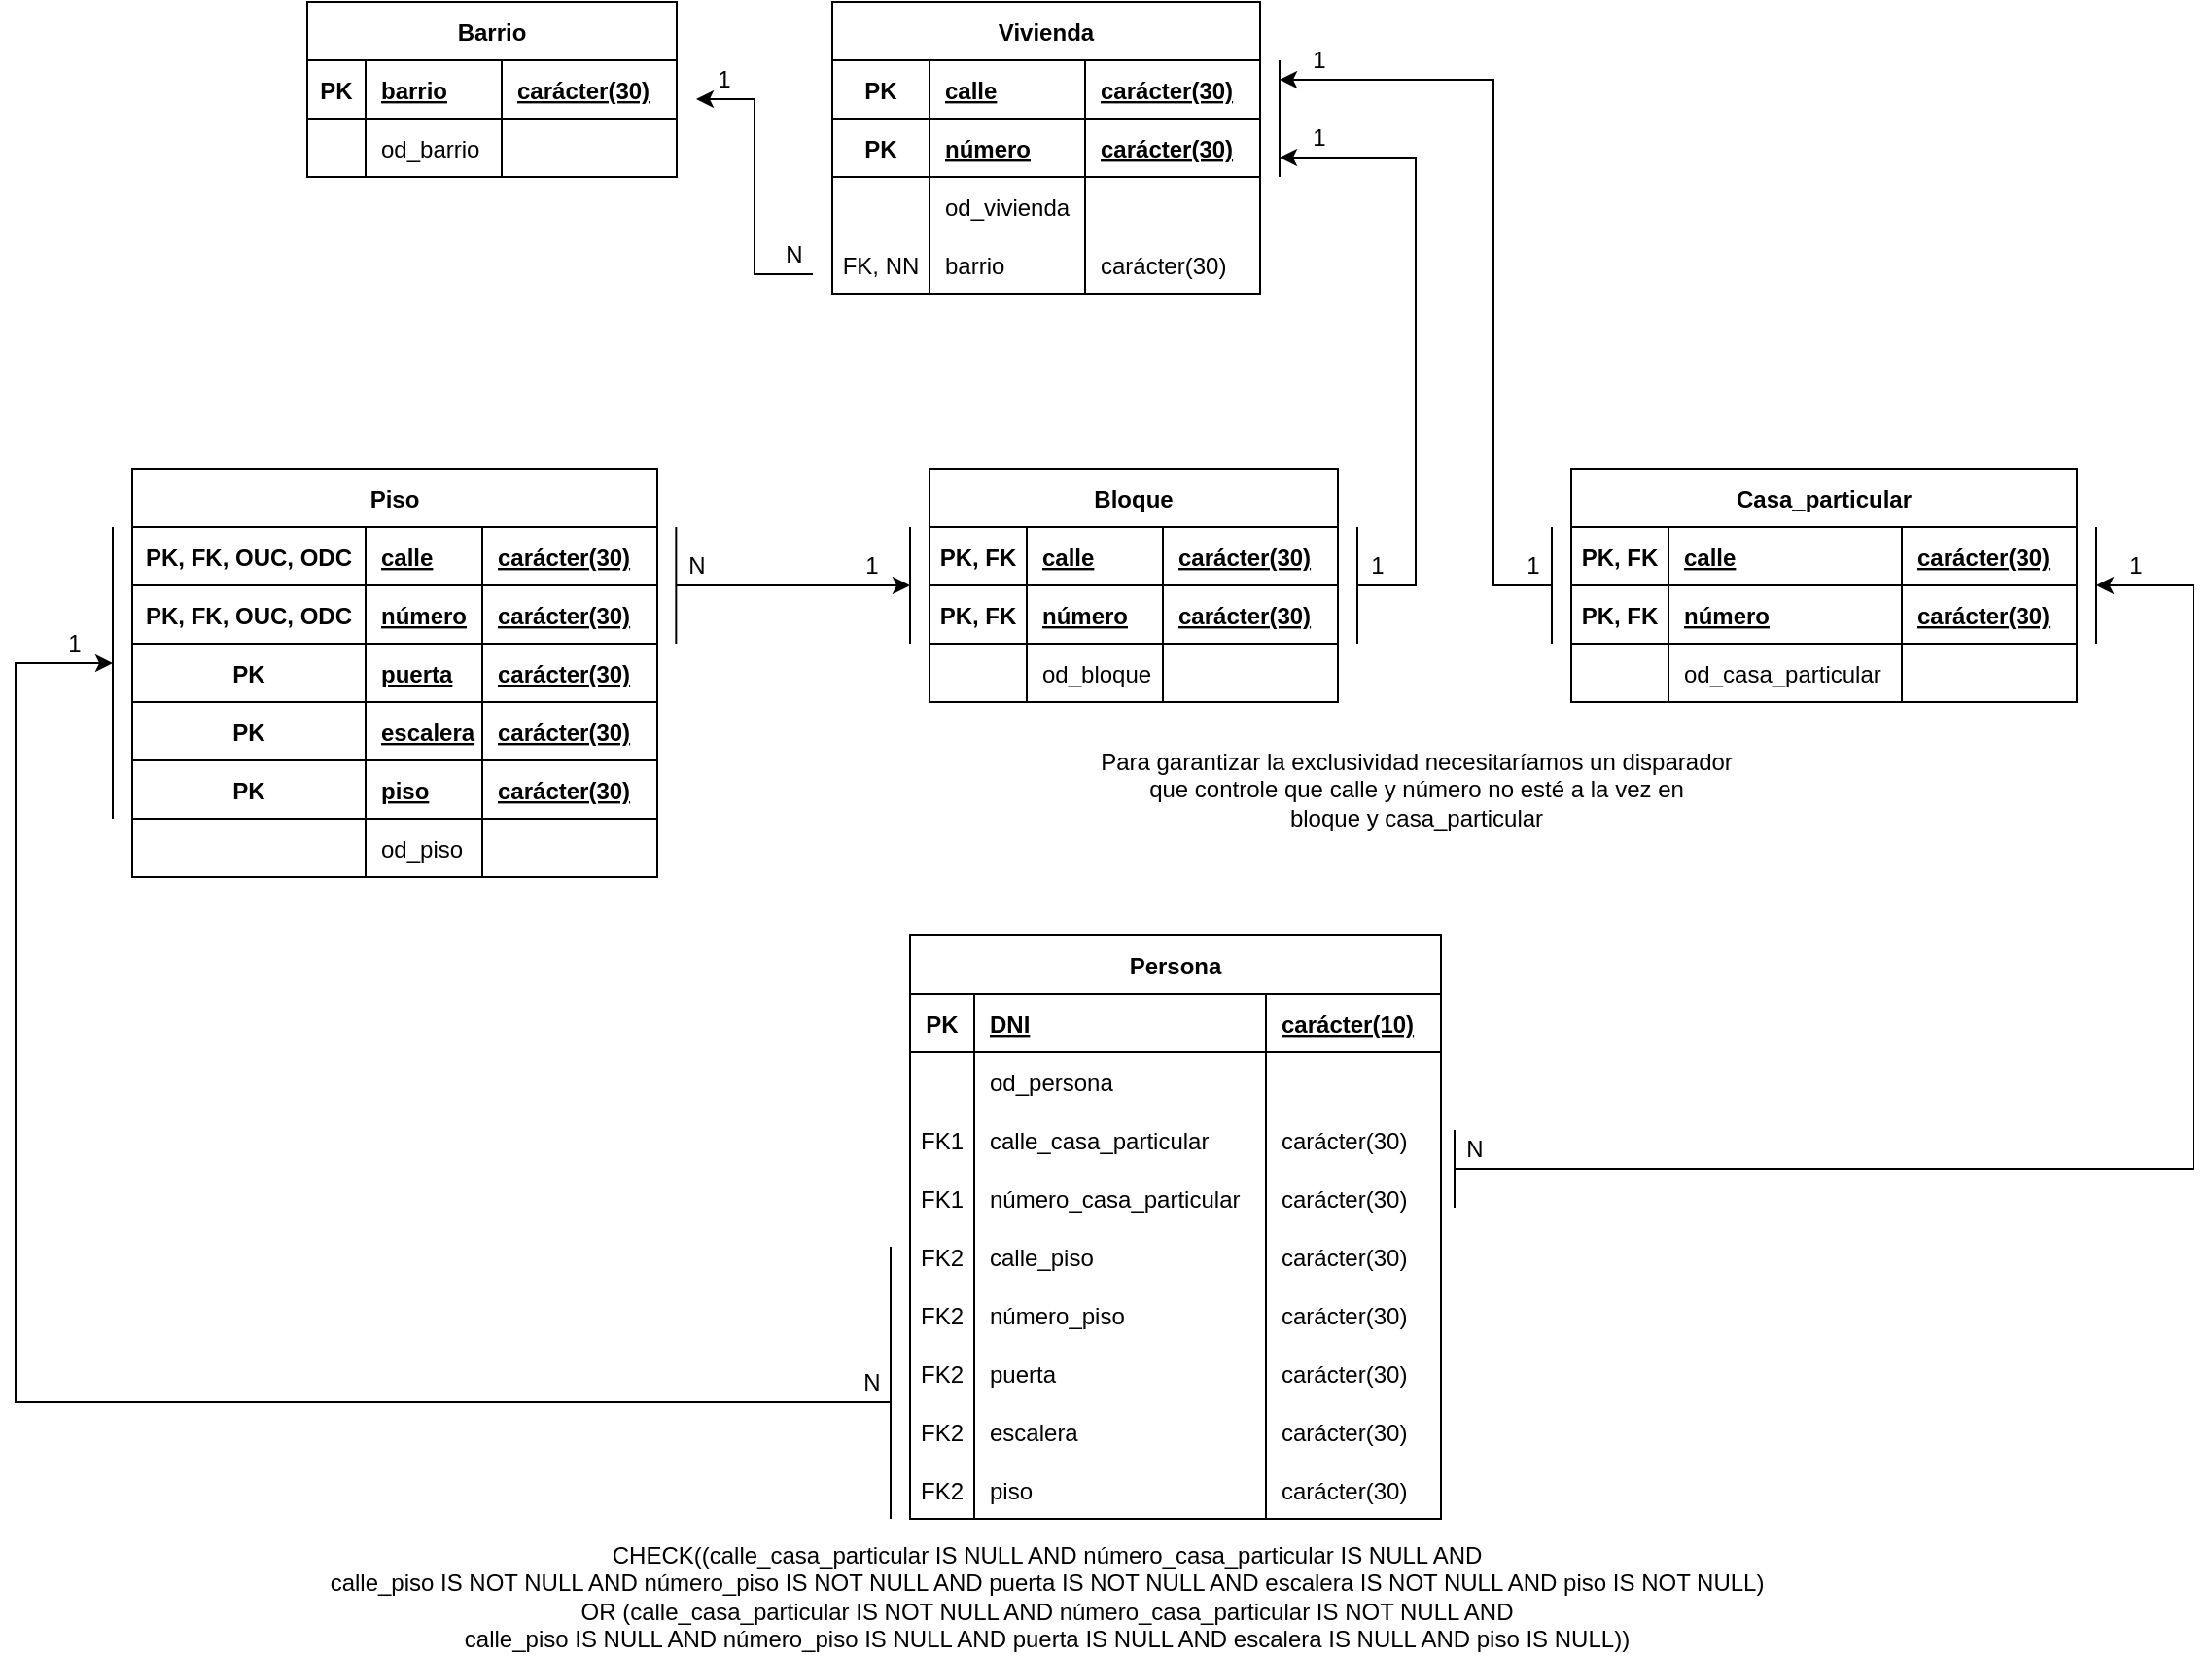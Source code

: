 <mxfile version="15.7.4" type="google"><diagram id="p_WCXJT-CGj9S1yaRbBv" name="Page-1"><mxGraphModel dx="1240" dy="689" grid="1" gridSize="10" guides="1" tooltips="1" connect="1" arrows="1" fold="1" page="1" pageScale="1" pageWidth="827" pageHeight="1169" math="0" shadow="0"><root><mxCell id="0"/><mxCell id="1" parent="0"/><mxCell id="8VQomyg4pDlzcEN3zJ5g-1" value="Barrio" style="shape=table;startSize=30;container=1;collapsible=1;childLayout=tableLayout;fixedRows=1;rowLines=0;fontStyle=1;align=center;resizeLast=1;" parent="1" vertex="1"><mxGeometry x="190" y="80" width="190" height="90" as="geometry"/></mxCell><mxCell id="8VQomyg4pDlzcEN3zJ5g-2" value="" style="shape=partialRectangle;collapsible=0;dropTarget=0;pointerEvents=0;fillColor=none;top=0;left=0;bottom=1;right=0;points=[[0,0.5],[1,0.5]];portConstraint=eastwest;" parent="8VQomyg4pDlzcEN3zJ5g-1" vertex="1"><mxGeometry y="30" width="190" height="30" as="geometry"/></mxCell><mxCell id="8VQomyg4pDlzcEN3zJ5g-3" value="PK" style="shape=partialRectangle;connectable=0;fillColor=none;top=0;left=0;bottom=0;right=0;fontStyle=1;overflow=hidden;" parent="8VQomyg4pDlzcEN3zJ5g-2" vertex="1"><mxGeometry width="30" height="30" as="geometry"><mxRectangle width="30" height="30" as="alternateBounds"/></mxGeometry></mxCell><mxCell id="8VQomyg4pDlzcEN3zJ5g-4" value="barrio" style="shape=partialRectangle;connectable=0;fillColor=none;top=0;left=0;bottom=0;right=0;align=left;spacingLeft=6;fontStyle=5;overflow=hidden;" parent="8VQomyg4pDlzcEN3zJ5g-2" vertex="1"><mxGeometry x="30" width="70" height="30" as="geometry"><mxRectangle width="70" height="30" as="alternateBounds"/></mxGeometry></mxCell><mxCell id="8VQomyg4pDlzcEN3zJ5g-14" value="carácter(30)" style="shape=partialRectangle;connectable=0;fillColor=none;top=0;left=0;bottom=0;right=0;align=left;spacingLeft=6;fontStyle=5;overflow=hidden;" parent="8VQomyg4pDlzcEN3zJ5g-2" vertex="1"><mxGeometry x="100" width="90" height="30" as="geometry"><mxRectangle width="90" height="30" as="alternateBounds"/></mxGeometry></mxCell><mxCell id="8VQomyg4pDlzcEN3zJ5g-5" value="" style="shape=partialRectangle;collapsible=0;dropTarget=0;pointerEvents=0;fillColor=none;top=0;left=0;bottom=0;right=0;points=[[0,0.5],[1,0.5]];portConstraint=eastwest;" parent="8VQomyg4pDlzcEN3zJ5g-1" vertex="1"><mxGeometry y="60" width="190" height="30" as="geometry"/></mxCell><mxCell id="8VQomyg4pDlzcEN3zJ5g-6" value="" style="shape=partialRectangle;connectable=0;fillColor=none;top=0;left=0;bottom=0;right=0;editable=1;overflow=hidden;" parent="8VQomyg4pDlzcEN3zJ5g-5" vertex="1"><mxGeometry width="30" height="30" as="geometry"><mxRectangle width="30" height="30" as="alternateBounds"/></mxGeometry></mxCell><mxCell id="8VQomyg4pDlzcEN3zJ5g-7" value="od_barrio" style="shape=partialRectangle;connectable=0;fillColor=none;top=0;left=0;bottom=0;right=0;align=left;spacingLeft=6;overflow=hidden;" parent="8VQomyg4pDlzcEN3zJ5g-5" vertex="1"><mxGeometry x="30" width="70" height="30" as="geometry"><mxRectangle width="70" height="30" as="alternateBounds"/></mxGeometry></mxCell><mxCell id="8VQomyg4pDlzcEN3zJ5g-15" style="shape=partialRectangle;connectable=0;fillColor=none;top=0;left=0;bottom=0;right=0;align=left;spacingLeft=6;overflow=hidden;" parent="8VQomyg4pDlzcEN3zJ5g-5" vertex="1"><mxGeometry x="100" width="90" height="30" as="geometry"><mxRectangle width="90" height="30" as="alternateBounds"/></mxGeometry></mxCell><mxCell id="8VQomyg4pDlzcEN3zJ5g-18" value="Vivienda" style="shape=table;startSize=30;container=1;collapsible=1;childLayout=tableLayout;fixedRows=1;rowLines=0;fontStyle=1;align=center;resizeLast=1;" parent="1" vertex="1"><mxGeometry x="460" y="80" width="220" height="150" as="geometry"/></mxCell><mxCell id="8VQomyg4pDlzcEN3zJ5g-19" value="" style="shape=partialRectangle;collapsible=0;dropTarget=0;pointerEvents=0;fillColor=none;top=0;left=0;bottom=1;right=0;points=[[0,0.5],[1,0.5]];portConstraint=eastwest;" parent="8VQomyg4pDlzcEN3zJ5g-18" vertex="1"><mxGeometry y="30" width="220" height="30" as="geometry"/></mxCell><mxCell id="8VQomyg4pDlzcEN3zJ5g-20" value="PK" style="shape=partialRectangle;connectable=0;fillColor=none;top=0;left=0;bottom=0;right=0;fontStyle=1;overflow=hidden;" parent="8VQomyg4pDlzcEN3zJ5g-19" vertex="1"><mxGeometry width="50" height="30" as="geometry"><mxRectangle width="50" height="30" as="alternateBounds"/></mxGeometry></mxCell><mxCell id="8VQomyg4pDlzcEN3zJ5g-21" value="calle" style="shape=partialRectangle;connectable=0;fillColor=none;top=0;left=0;bottom=0;right=0;align=left;spacingLeft=6;fontStyle=5;overflow=hidden;" parent="8VQomyg4pDlzcEN3zJ5g-19" vertex="1"><mxGeometry x="50" width="80" height="30" as="geometry"><mxRectangle width="80" height="30" as="alternateBounds"/></mxGeometry></mxCell><mxCell id="8VQomyg4pDlzcEN3zJ5g-31" value="carácter(30)" style="shape=partialRectangle;connectable=0;fillColor=none;top=0;left=0;bottom=0;right=0;align=left;spacingLeft=6;fontStyle=5;overflow=hidden;" parent="8VQomyg4pDlzcEN3zJ5g-19" vertex="1"><mxGeometry x="130" width="90" height="30" as="geometry"><mxRectangle width="90" height="30" as="alternateBounds"/></mxGeometry></mxCell><mxCell id="8VQomyg4pDlzcEN3zJ5g-35" value="" style="shape=partialRectangle;collapsible=0;dropTarget=0;pointerEvents=0;fillColor=none;top=0;left=0;bottom=1;right=0;points=[[0,0.5],[1,0.5]];portConstraint=eastwest;" parent="8VQomyg4pDlzcEN3zJ5g-18" vertex="1"><mxGeometry y="60" width="220" height="30" as="geometry"/></mxCell><mxCell id="8VQomyg4pDlzcEN3zJ5g-36" value="PK" style="shape=partialRectangle;connectable=0;fillColor=none;top=0;left=0;bottom=0;right=0;fontStyle=1;overflow=hidden;" parent="8VQomyg4pDlzcEN3zJ5g-35" vertex="1"><mxGeometry width="50" height="30" as="geometry"><mxRectangle width="50" height="30" as="alternateBounds"/></mxGeometry></mxCell><mxCell id="8VQomyg4pDlzcEN3zJ5g-37" value="número" style="shape=partialRectangle;connectable=0;fillColor=none;top=0;left=0;bottom=0;right=0;align=left;spacingLeft=6;fontStyle=5;overflow=hidden;" parent="8VQomyg4pDlzcEN3zJ5g-35" vertex="1"><mxGeometry x="50" width="80" height="30" as="geometry"><mxRectangle width="80" height="30" as="alternateBounds"/></mxGeometry></mxCell><mxCell id="8VQomyg4pDlzcEN3zJ5g-38" value="carácter(30)" style="shape=partialRectangle;connectable=0;fillColor=none;top=0;left=0;bottom=0;right=0;align=left;spacingLeft=6;fontStyle=5;overflow=hidden;" parent="8VQomyg4pDlzcEN3zJ5g-35" vertex="1"><mxGeometry x="130" width="90" height="30" as="geometry"><mxRectangle width="90" height="30" as="alternateBounds"/></mxGeometry></mxCell><mxCell id="8VQomyg4pDlzcEN3zJ5g-22" value="" style="shape=partialRectangle;collapsible=0;dropTarget=0;pointerEvents=0;fillColor=none;top=0;left=0;bottom=0;right=0;points=[[0,0.5],[1,0.5]];portConstraint=eastwest;" parent="8VQomyg4pDlzcEN3zJ5g-18" vertex="1"><mxGeometry y="90" width="220" height="30" as="geometry"/></mxCell><mxCell id="8VQomyg4pDlzcEN3zJ5g-23" value="" style="shape=partialRectangle;connectable=0;fillColor=none;top=0;left=0;bottom=0;right=0;editable=1;overflow=hidden;" parent="8VQomyg4pDlzcEN3zJ5g-22" vertex="1"><mxGeometry width="50" height="30" as="geometry"><mxRectangle width="50" height="30" as="alternateBounds"/></mxGeometry></mxCell><mxCell id="8VQomyg4pDlzcEN3zJ5g-24" value="od_vivienda" style="shape=partialRectangle;connectable=0;fillColor=none;top=0;left=0;bottom=0;right=0;align=left;spacingLeft=6;overflow=hidden;" parent="8VQomyg4pDlzcEN3zJ5g-22" vertex="1"><mxGeometry x="50" width="80" height="30" as="geometry"><mxRectangle width="80" height="30" as="alternateBounds"/></mxGeometry></mxCell><mxCell id="8VQomyg4pDlzcEN3zJ5g-32" style="shape=partialRectangle;connectable=0;fillColor=none;top=0;left=0;bottom=0;right=0;align=left;spacingLeft=6;overflow=hidden;" parent="8VQomyg4pDlzcEN3zJ5g-22" vertex="1"><mxGeometry x="130" width="90" height="30" as="geometry"><mxRectangle width="90" height="30" as="alternateBounds"/></mxGeometry></mxCell><mxCell id="8VQomyg4pDlzcEN3zJ5g-25" value="" style="shape=partialRectangle;collapsible=0;dropTarget=0;pointerEvents=0;fillColor=none;top=0;left=0;bottom=0;right=0;points=[[0,0.5],[1,0.5]];portConstraint=eastwest;" parent="8VQomyg4pDlzcEN3zJ5g-18" vertex="1"><mxGeometry y="120" width="220" height="30" as="geometry"/></mxCell><mxCell id="8VQomyg4pDlzcEN3zJ5g-26" value="FK, NN" style="shape=partialRectangle;connectable=0;fillColor=none;top=0;left=0;bottom=0;right=0;editable=1;overflow=hidden;" parent="8VQomyg4pDlzcEN3zJ5g-25" vertex="1"><mxGeometry width="50" height="30" as="geometry"><mxRectangle width="50" height="30" as="alternateBounds"/></mxGeometry></mxCell><mxCell id="8VQomyg4pDlzcEN3zJ5g-27" value="barrio" style="shape=partialRectangle;connectable=0;fillColor=none;top=0;left=0;bottom=0;right=0;align=left;spacingLeft=6;overflow=hidden;" parent="8VQomyg4pDlzcEN3zJ5g-25" vertex="1"><mxGeometry x="50" width="80" height="30" as="geometry"><mxRectangle width="80" height="30" as="alternateBounds"/></mxGeometry></mxCell><mxCell id="8VQomyg4pDlzcEN3zJ5g-33" value="carácter(30)" style="shape=partialRectangle;connectable=0;fillColor=none;top=0;left=0;bottom=0;right=0;align=left;spacingLeft=6;overflow=hidden;" parent="8VQomyg4pDlzcEN3zJ5g-25" vertex="1"><mxGeometry x="130" width="90" height="30" as="geometry"><mxRectangle width="90" height="30" as="alternateBounds"/></mxGeometry></mxCell><mxCell id="8VQomyg4pDlzcEN3zJ5g-39" value="Bloque" style="shape=table;startSize=30;container=1;collapsible=1;childLayout=tableLayout;fixedRows=1;rowLines=0;fontStyle=1;align=center;resizeLast=1;" parent="1" vertex="1"><mxGeometry x="510" y="320" width="210" height="120" as="geometry"/></mxCell><mxCell id="8VQomyg4pDlzcEN3zJ5g-40" value="" style="shape=partialRectangle;collapsible=0;dropTarget=0;pointerEvents=0;fillColor=none;top=0;left=0;bottom=1;right=0;points=[[0,0.5],[1,0.5]];portConstraint=eastwest;" parent="8VQomyg4pDlzcEN3zJ5g-39" vertex="1"><mxGeometry y="30" width="210" height="30" as="geometry"/></mxCell><mxCell id="8VQomyg4pDlzcEN3zJ5g-41" value="PK, FK" style="shape=partialRectangle;connectable=0;fillColor=none;top=0;left=0;bottom=0;right=0;fontStyle=1;overflow=hidden;" parent="8VQomyg4pDlzcEN3zJ5g-40" vertex="1"><mxGeometry width="50" height="30" as="geometry"><mxRectangle width="50" height="30" as="alternateBounds"/></mxGeometry></mxCell><mxCell id="8VQomyg4pDlzcEN3zJ5g-42" value="calle" style="shape=partialRectangle;connectable=0;fillColor=none;top=0;left=0;bottom=0;right=0;align=left;spacingLeft=6;fontStyle=5;overflow=hidden;" parent="8VQomyg4pDlzcEN3zJ5g-40" vertex="1"><mxGeometry x="50" width="70" height="30" as="geometry"><mxRectangle width="70" height="30" as="alternateBounds"/></mxGeometry></mxCell><mxCell id="8VQomyg4pDlzcEN3zJ5g-55" value="carácter(30)" style="shape=partialRectangle;connectable=0;fillColor=none;top=0;left=0;bottom=0;right=0;align=left;spacingLeft=6;fontStyle=5;overflow=hidden;" parent="8VQomyg4pDlzcEN3zJ5g-40" vertex="1"><mxGeometry x="120" width="90" height="30" as="geometry"><mxRectangle width="90" height="30" as="alternateBounds"/></mxGeometry></mxCell><mxCell id="8VQomyg4pDlzcEN3zJ5g-52" value="" style="shape=partialRectangle;collapsible=0;dropTarget=0;pointerEvents=0;fillColor=none;top=0;left=0;bottom=1;right=0;points=[[0,0.5],[1,0.5]];portConstraint=eastwest;" parent="8VQomyg4pDlzcEN3zJ5g-39" vertex="1"><mxGeometry y="60" width="210" height="30" as="geometry"/></mxCell><mxCell id="8VQomyg4pDlzcEN3zJ5g-53" value="PK, FK" style="shape=partialRectangle;connectable=0;fillColor=none;top=0;left=0;bottom=0;right=0;fontStyle=1;overflow=hidden;" parent="8VQomyg4pDlzcEN3zJ5g-52" vertex="1"><mxGeometry width="50" height="30" as="geometry"><mxRectangle width="50" height="30" as="alternateBounds"/></mxGeometry></mxCell><mxCell id="8VQomyg4pDlzcEN3zJ5g-54" value="número" style="shape=partialRectangle;connectable=0;fillColor=none;top=0;left=0;bottom=0;right=0;align=left;spacingLeft=6;fontStyle=5;overflow=hidden;" parent="8VQomyg4pDlzcEN3zJ5g-52" vertex="1"><mxGeometry x="50" width="70" height="30" as="geometry"><mxRectangle width="70" height="30" as="alternateBounds"/></mxGeometry></mxCell><mxCell id="8VQomyg4pDlzcEN3zJ5g-56" value="carácter(30)" style="shape=partialRectangle;connectable=0;fillColor=none;top=0;left=0;bottom=0;right=0;align=left;spacingLeft=6;fontStyle=5;overflow=hidden;" parent="8VQomyg4pDlzcEN3zJ5g-52" vertex="1"><mxGeometry x="120" width="90" height="30" as="geometry"><mxRectangle width="90" height="30" as="alternateBounds"/></mxGeometry></mxCell><mxCell id="8VQomyg4pDlzcEN3zJ5g-43" value="" style="shape=partialRectangle;collapsible=0;dropTarget=0;pointerEvents=0;fillColor=none;top=0;left=0;bottom=0;right=0;points=[[0,0.5],[1,0.5]];portConstraint=eastwest;" parent="8VQomyg4pDlzcEN3zJ5g-39" vertex="1"><mxGeometry y="90" width="210" height="30" as="geometry"/></mxCell><mxCell id="8VQomyg4pDlzcEN3zJ5g-44" value="" style="shape=partialRectangle;connectable=0;fillColor=none;top=0;left=0;bottom=0;right=0;editable=1;overflow=hidden;" parent="8VQomyg4pDlzcEN3zJ5g-43" vertex="1"><mxGeometry width="50" height="30" as="geometry"><mxRectangle width="50" height="30" as="alternateBounds"/></mxGeometry></mxCell><mxCell id="8VQomyg4pDlzcEN3zJ5g-45" value="od_bloque" style="shape=partialRectangle;connectable=0;fillColor=none;top=0;left=0;bottom=0;right=0;align=left;spacingLeft=6;overflow=hidden;" parent="8VQomyg4pDlzcEN3zJ5g-43" vertex="1"><mxGeometry x="50" width="70" height="30" as="geometry"><mxRectangle width="70" height="30" as="alternateBounds"/></mxGeometry></mxCell><mxCell id="8VQomyg4pDlzcEN3zJ5g-57" style="shape=partialRectangle;connectable=0;fillColor=none;top=0;left=0;bottom=0;right=0;align=left;spacingLeft=6;overflow=hidden;" parent="8VQomyg4pDlzcEN3zJ5g-43" vertex="1"><mxGeometry x="120" width="90" height="30" as="geometry"><mxRectangle width="90" height="30" as="alternateBounds"/></mxGeometry></mxCell><mxCell id="8VQomyg4pDlzcEN3zJ5g-60" value="Casa_particular" style="shape=table;startSize=30;container=1;collapsible=1;childLayout=tableLayout;fixedRows=1;rowLines=0;fontStyle=1;align=center;resizeLast=1;" parent="1" vertex="1"><mxGeometry x="840" y="320" width="260" height="120" as="geometry"/></mxCell><mxCell id="8VQomyg4pDlzcEN3zJ5g-61" value="" style="shape=partialRectangle;collapsible=0;dropTarget=0;pointerEvents=0;fillColor=none;top=0;left=0;bottom=1;right=0;points=[[0,0.5],[1,0.5]];portConstraint=eastwest;" parent="8VQomyg4pDlzcEN3zJ5g-60" vertex="1"><mxGeometry y="30" width="260" height="30" as="geometry"/></mxCell><mxCell id="8VQomyg4pDlzcEN3zJ5g-62" value="PK, FK" style="shape=partialRectangle;connectable=0;fillColor=none;top=0;left=0;bottom=0;right=0;fontStyle=1;overflow=hidden;" parent="8VQomyg4pDlzcEN3zJ5g-61" vertex="1"><mxGeometry width="50" height="30" as="geometry"><mxRectangle width="50" height="30" as="alternateBounds"/></mxGeometry></mxCell><mxCell id="8VQomyg4pDlzcEN3zJ5g-63" value="calle" style="shape=partialRectangle;connectable=0;fillColor=none;top=0;left=0;bottom=0;right=0;align=left;spacingLeft=6;fontStyle=5;overflow=hidden;" parent="8VQomyg4pDlzcEN3zJ5g-61" vertex="1"><mxGeometry x="50" width="120" height="30" as="geometry"><mxRectangle width="120" height="30" as="alternateBounds"/></mxGeometry></mxCell><mxCell id="8VQomyg4pDlzcEN3zJ5g-64" value="carácter(30)" style="shape=partialRectangle;connectable=0;fillColor=none;top=0;left=0;bottom=0;right=0;align=left;spacingLeft=6;fontStyle=5;overflow=hidden;" parent="8VQomyg4pDlzcEN3zJ5g-61" vertex="1"><mxGeometry x="170" width="90" height="30" as="geometry"><mxRectangle width="90" height="30" as="alternateBounds"/></mxGeometry></mxCell><mxCell id="8VQomyg4pDlzcEN3zJ5g-65" value="" style="shape=partialRectangle;collapsible=0;dropTarget=0;pointerEvents=0;fillColor=none;top=0;left=0;bottom=1;right=0;points=[[0,0.5],[1,0.5]];portConstraint=eastwest;" parent="8VQomyg4pDlzcEN3zJ5g-60" vertex="1"><mxGeometry y="60" width="260" height="30" as="geometry"/></mxCell><mxCell id="8VQomyg4pDlzcEN3zJ5g-66" value="PK, FK" style="shape=partialRectangle;connectable=0;fillColor=none;top=0;left=0;bottom=0;right=0;fontStyle=1;overflow=hidden;" parent="8VQomyg4pDlzcEN3zJ5g-65" vertex="1"><mxGeometry width="50" height="30" as="geometry"><mxRectangle width="50" height="30" as="alternateBounds"/></mxGeometry></mxCell><mxCell id="8VQomyg4pDlzcEN3zJ5g-67" value="número" style="shape=partialRectangle;connectable=0;fillColor=none;top=0;left=0;bottom=0;right=0;align=left;spacingLeft=6;fontStyle=5;overflow=hidden;" parent="8VQomyg4pDlzcEN3zJ5g-65" vertex="1"><mxGeometry x="50" width="120" height="30" as="geometry"><mxRectangle width="120" height="30" as="alternateBounds"/></mxGeometry></mxCell><mxCell id="8VQomyg4pDlzcEN3zJ5g-68" value="carácter(30)" style="shape=partialRectangle;connectable=0;fillColor=none;top=0;left=0;bottom=0;right=0;align=left;spacingLeft=6;fontStyle=5;overflow=hidden;" parent="8VQomyg4pDlzcEN3zJ5g-65" vertex="1"><mxGeometry x="170" width="90" height="30" as="geometry"><mxRectangle width="90" height="30" as="alternateBounds"/></mxGeometry></mxCell><mxCell id="8VQomyg4pDlzcEN3zJ5g-69" value="" style="shape=partialRectangle;collapsible=0;dropTarget=0;pointerEvents=0;fillColor=none;top=0;left=0;bottom=0;right=0;points=[[0,0.5],[1,0.5]];portConstraint=eastwest;" parent="8VQomyg4pDlzcEN3zJ5g-60" vertex="1"><mxGeometry y="90" width="260" height="30" as="geometry"/></mxCell><mxCell id="8VQomyg4pDlzcEN3zJ5g-70" value="" style="shape=partialRectangle;connectable=0;fillColor=none;top=0;left=0;bottom=0;right=0;editable=1;overflow=hidden;" parent="8VQomyg4pDlzcEN3zJ5g-69" vertex="1"><mxGeometry width="50" height="30" as="geometry"><mxRectangle width="50" height="30" as="alternateBounds"/></mxGeometry></mxCell><mxCell id="8VQomyg4pDlzcEN3zJ5g-71" value="od_casa_particular" style="shape=partialRectangle;connectable=0;fillColor=none;top=0;left=0;bottom=0;right=0;align=left;spacingLeft=6;overflow=hidden;" parent="8VQomyg4pDlzcEN3zJ5g-69" vertex="1"><mxGeometry x="50" width="120" height="30" as="geometry"><mxRectangle width="120" height="30" as="alternateBounds"/></mxGeometry></mxCell><mxCell id="8VQomyg4pDlzcEN3zJ5g-72" style="shape=partialRectangle;connectable=0;fillColor=none;top=0;left=0;bottom=0;right=0;align=left;spacingLeft=6;overflow=hidden;" parent="8VQomyg4pDlzcEN3zJ5g-69" vertex="1"><mxGeometry x="170" width="90" height="30" as="geometry"><mxRectangle width="90" height="30" as="alternateBounds"/></mxGeometry></mxCell><mxCell id="8VQomyg4pDlzcEN3zJ5g-102" value="Piso" style="shape=table;startSize=30;container=1;collapsible=1;childLayout=tableLayout;fixedRows=1;rowLines=0;fontStyle=1;align=center;resizeLast=1;" parent="1" vertex="1"><mxGeometry x="100" y="320" width="270" height="210" as="geometry"/></mxCell><mxCell id="8VQomyg4pDlzcEN3zJ5g-103" value="" style="shape=partialRectangle;collapsible=0;dropTarget=0;pointerEvents=0;fillColor=none;top=0;left=0;bottom=1;right=0;points=[[0,0.5],[1,0.5]];portConstraint=eastwest;" parent="8VQomyg4pDlzcEN3zJ5g-102" vertex="1"><mxGeometry y="30" width="270" height="30" as="geometry"/></mxCell><mxCell id="8VQomyg4pDlzcEN3zJ5g-104" value="PK, FK, OUC, ODC" style="shape=partialRectangle;connectable=0;fillColor=none;top=0;left=0;bottom=0;right=0;fontStyle=1;overflow=hidden;" parent="8VQomyg4pDlzcEN3zJ5g-103" vertex="1"><mxGeometry width="120" height="30" as="geometry"><mxRectangle width="120" height="30" as="alternateBounds"/></mxGeometry></mxCell><mxCell id="8VQomyg4pDlzcEN3zJ5g-105" value="calle" style="shape=partialRectangle;connectable=0;fillColor=none;top=0;left=0;bottom=0;right=0;align=left;spacingLeft=6;fontStyle=5;overflow=hidden;" parent="8VQomyg4pDlzcEN3zJ5g-103" vertex="1"><mxGeometry x="120" width="60" height="30" as="geometry"><mxRectangle width="60" height="30" as="alternateBounds"/></mxGeometry></mxCell><mxCell id="8VQomyg4pDlzcEN3zJ5g-115" value="carácter(30)" style="shape=partialRectangle;connectable=0;fillColor=none;top=0;left=0;bottom=0;right=0;align=left;spacingLeft=6;fontStyle=5;overflow=hidden;" parent="8VQomyg4pDlzcEN3zJ5g-103" vertex="1"><mxGeometry x="180" width="90" height="30" as="geometry"><mxRectangle width="90" height="30" as="alternateBounds"/></mxGeometry></mxCell><mxCell id="8VQomyg4pDlzcEN3zJ5g-119" value="" style="shape=partialRectangle;collapsible=0;dropTarget=0;pointerEvents=0;fillColor=none;top=0;left=0;bottom=1;right=0;points=[[0,0.5],[1,0.5]];portConstraint=eastwest;" parent="8VQomyg4pDlzcEN3zJ5g-102" vertex="1"><mxGeometry y="60" width="270" height="30" as="geometry"/></mxCell><mxCell id="8VQomyg4pDlzcEN3zJ5g-120" value="PK, FK, OUC, ODC" style="shape=partialRectangle;connectable=0;fillColor=none;top=0;left=0;bottom=0;right=0;fontStyle=1;overflow=hidden;" parent="8VQomyg4pDlzcEN3zJ5g-119" vertex="1"><mxGeometry width="120" height="30" as="geometry"><mxRectangle width="120" height="30" as="alternateBounds"/></mxGeometry></mxCell><mxCell id="8VQomyg4pDlzcEN3zJ5g-121" value="número" style="shape=partialRectangle;connectable=0;fillColor=none;top=0;left=0;bottom=0;right=0;align=left;spacingLeft=6;fontStyle=5;overflow=hidden;" parent="8VQomyg4pDlzcEN3zJ5g-119" vertex="1"><mxGeometry x="120" width="60" height="30" as="geometry"><mxRectangle width="60" height="30" as="alternateBounds"/></mxGeometry></mxCell><mxCell id="8VQomyg4pDlzcEN3zJ5g-122" value="carácter(30)" style="shape=partialRectangle;connectable=0;fillColor=none;top=0;left=0;bottom=0;right=0;align=left;spacingLeft=6;fontStyle=5;overflow=hidden;" parent="8VQomyg4pDlzcEN3zJ5g-119" vertex="1"><mxGeometry x="180" width="90" height="30" as="geometry"><mxRectangle width="90" height="30" as="alternateBounds"/></mxGeometry></mxCell><mxCell id="8VQomyg4pDlzcEN3zJ5g-123" value="" style="shape=partialRectangle;collapsible=0;dropTarget=0;pointerEvents=0;fillColor=none;top=0;left=0;bottom=1;right=0;points=[[0,0.5],[1,0.5]];portConstraint=eastwest;" parent="8VQomyg4pDlzcEN3zJ5g-102" vertex="1"><mxGeometry y="90" width="270" height="30" as="geometry"/></mxCell><mxCell id="8VQomyg4pDlzcEN3zJ5g-124" value="PK" style="shape=partialRectangle;connectable=0;fillColor=none;top=0;left=0;bottom=0;right=0;fontStyle=1;overflow=hidden;" parent="8VQomyg4pDlzcEN3zJ5g-123" vertex="1"><mxGeometry width="120" height="30" as="geometry"><mxRectangle width="120" height="30" as="alternateBounds"/></mxGeometry></mxCell><mxCell id="8VQomyg4pDlzcEN3zJ5g-125" value="puerta" style="shape=partialRectangle;connectable=0;fillColor=none;top=0;left=0;bottom=0;right=0;align=left;spacingLeft=6;fontStyle=5;overflow=hidden;" parent="8VQomyg4pDlzcEN3zJ5g-123" vertex="1"><mxGeometry x="120" width="60" height="30" as="geometry"><mxRectangle width="60" height="30" as="alternateBounds"/></mxGeometry></mxCell><mxCell id="8VQomyg4pDlzcEN3zJ5g-126" value="carácter(30)" style="shape=partialRectangle;connectable=0;fillColor=none;top=0;left=0;bottom=0;right=0;align=left;spacingLeft=6;fontStyle=5;overflow=hidden;" parent="8VQomyg4pDlzcEN3zJ5g-123" vertex="1"><mxGeometry x="180" width="90" height="30" as="geometry"><mxRectangle width="90" height="30" as="alternateBounds"/></mxGeometry></mxCell><mxCell id="8VQomyg4pDlzcEN3zJ5g-127" value="" style="shape=partialRectangle;collapsible=0;dropTarget=0;pointerEvents=0;fillColor=none;top=0;left=0;bottom=1;right=0;points=[[0,0.5],[1,0.5]];portConstraint=eastwest;" parent="8VQomyg4pDlzcEN3zJ5g-102" vertex="1"><mxGeometry y="120" width="270" height="30" as="geometry"/></mxCell><mxCell id="8VQomyg4pDlzcEN3zJ5g-128" value="PK" style="shape=partialRectangle;connectable=0;fillColor=none;top=0;left=0;bottom=0;right=0;fontStyle=1;overflow=hidden;" parent="8VQomyg4pDlzcEN3zJ5g-127" vertex="1"><mxGeometry width="120" height="30" as="geometry"><mxRectangle width="120" height="30" as="alternateBounds"/></mxGeometry></mxCell><mxCell id="8VQomyg4pDlzcEN3zJ5g-129" value="escalera" style="shape=partialRectangle;connectable=0;fillColor=none;top=0;left=0;bottom=0;right=0;align=left;spacingLeft=6;fontStyle=5;overflow=hidden;" parent="8VQomyg4pDlzcEN3zJ5g-127" vertex="1"><mxGeometry x="120" width="60" height="30" as="geometry"><mxRectangle width="60" height="30" as="alternateBounds"/></mxGeometry></mxCell><mxCell id="8VQomyg4pDlzcEN3zJ5g-130" value="carácter(30)" style="shape=partialRectangle;connectable=0;fillColor=none;top=0;left=0;bottom=0;right=0;align=left;spacingLeft=6;fontStyle=5;overflow=hidden;" parent="8VQomyg4pDlzcEN3zJ5g-127" vertex="1"><mxGeometry x="180" width="90" height="30" as="geometry"><mxRectangle width="90" height="30" as="alternateBounds"/></mxGeometry></mxCell><mxCell id="8VQomyg4pDlzcEN3zJ5g-131" value="" style="shape=partialRectangle;collapsible=0;dropTarget=0;pointerEvents=0;fillColor=none;top=0;left=0;bottom=1;right=0;points=[[0,0.5],[1,0.5]];portConstraint=eastwest;" parent="8VQomyg4pDlzcEN3zJ5g-102" vertex="1"><mxGeometry y="150" width="270" height="30" as="geometry"/></mxCell><mxCell id="8VQomyg4pDlzcEN3zJ5g-132" value="PK" style="shape=partialRectangle;connectable=0;fillColor=none;top=0;left=0;bottom=0;right=0;fontStyle=1;overflow=hidden;" parent="8VQomyg4pDlzcEN3zJ5g-131" vertex="1"><mxGeometry width="120" height="30" as="geometry"><mxRectangle width="120" height="30" as="alternateBounds"/></mxGeometry></mxCell><mxCell id="8VQomyg4pDlzcEN3zJ5g-133" value="piso" style="shape=partialRectangle;connectable=0;fillColor=none;top=0;left=0;bottom=0;right=0;align=left;spacingLeft=6;fontStyle=5;overflow=hidden;" parent="8VQomyg4pDlzcEN3zJ5g-131" vertex="1"><mxGeometry x="120" width="60" height="30" as="geometry"><mxRectangle width="60" height="30" as="alternateBounds"/></mxGeometry></mxCell><mxCell id="8VQomyg4pDlzcEN3zJ5g-134" value="carácter(30)" style="shape=partialRectangle;connectable=0;fillColor=none;top=0;left=0;bottom=0;right=0;align=left;spacingLeft=6;fontStyle=5;overflow=hidden;" parent="8VQomyg4pDlzcEN3zJ5g-131" vertex="1"><mxGeometry x="180" width="90" height="30" as="geometry"><mxRectangle width="90" height="30" as="alternateBounds"/></mxGeometry></mxCell><mxCell id="8VQomyg4pDlzcEN3zJ5g-106" value="" style="shape=partialRectangle;collapsible=0;dropTarget=0;pointerEvents=0;fillColor=none;top=0;left=0;bottom=0;right=0;points=[[0,0.5],[1,0.5]];portConstraint=eastwest;" parent="8VQomyg4pDlzcEN3zJ5g-102" vertex="1"><mxGeometry y="180" width="270" height="30" as="geometry"/></mxCell><mxCell id="8VQomyg4pDlzcEN3zJ5g-107" value="" style="shape=partialRectangle;connectable=0;fillColor=none;top=0;left=0;bottom=0;right=0;editable=1;overflow=hidden;" parent="8VQomyg4pDlzcEN3zJ5g-106" vertex="1"><mxGeometry width="120" height="30" as="geometry"><mxRectangle width="120" height="30" as="alternateBounds"/></mxGeometry></mxCell><mxCell id="8VQomyg4pDlzcEN3zJ5g-108" value="od_piso" style="shape=partialRectangle;connectable=0;fillColor=none;top=0;left=0;bottom=0;right=0;align=left;spacingLeft=6;overflow=hidden;" parent="8VQomyg4pDlzcEN3zJ5g-106" vertex="1"><mxGeometry x="120" width="60" height="30" as="geometry"><mxRectangle width="60" height="30" as="alternateBounds"/></mxGeometry></mxCell><mxCell id="8VQomyg4pDlzcEN3zJ5g-116" style="shape=partialRectangle;connectable=0;fillColor=none;top=0;left=0;bottom=0;right=0;align=left;spacingLeft=6;overflow=hidden;" parent="8VQomyg4pDlzcEN3zJ5g-106" vertex="1"><mxGeometry x="180" width="90" height="30" as="geometry"><mxRectangle width="90" height="30" as="alternateBounds"/></mxGeometry></mxCell><mxCell id="8VQomyg4pDlzcEN3zJ5g-135" value="Persona" style="shape=table;startSize=30;container=1;collapsible=1;childLayout=tableLayout;fixedRows=1;rowLines=0;fontStyle=1;align=center;resizeLast=1;" parent="1" vertex="1"><mxGeometry x="500" y="560" width="273" height="300" as="geometry"/></mxCell><mxCell id="8VQomyg4pDlzcEN3zJ5g-136" value="" style="shape=partialRectangle;collapsible=0;dropTarget=0;pointerEvents=0;fillColor=none;top=0;left=0;bottom=1;right=0;points=[[0,0.5],[1,0.5]];portConstraint=eastwest;" parent="8VQomyg4pDlzcEN3zJ5g-135" vertex="1"><mxGeometry y="30" width="273" height="30" as="geometry"/></mxCell><mxCell id="8VQomyg4pDlzcEN3zJ5g-137" value="PK" style="shape=partialRectangle;connectable=0;fillColor=none;top=0;left=0;bottom=0;right=0;fontStyle=1;overflow=hidden;" parent="8VQomyg4pDlzcEN3zJ5g-136" vertex="1"><mxGeometry width="33" height="30" as="geometry"><mxRectangle width="33" height="30" as="alternateBounds"/></mxGeometry></mxCell><mxCell id="8VQomyg4pDlzcEN3zJ5g-138" value="DNI" style="shape=partialRectangle;connectable=0;fillColor=none;top=0;left=0;bottom=0;right=0;align=left;spacingLeft=6;fontStyle=5;overflow=hidden;" parent="8VQomyg4pDlzcEN3zJ5g-136" vertex="1"><mxGeometry x="33" width="150" height="30" as="geometry"><mxRectangle width="150" height="30" as="alternateBounds"/></mxGeometry></mxCell><mxCell id="8VQomyg4pDlzcEN3zJ5g-148" value="carácter(10)" style="shape=partialRectangle;connectable=0;fillColor=none;top=0;left=0;bottom=0;right=0;align=left;spacingLeft=6;fontStyle=5;overflow=hidden;" parent="8VQomyg4pDlzcEN3zJ5g-136" vertex="1"><mxGeometry x="183" width="90" height="30" as="geometry"><mxRectangle width="90" height="30" as="alternateBounds"/></mxGeometry></mxCell><mxCell id="8VQomyg4pDlzcEN3zJ5g-139" value="" style="shape=partialRectangle;collapsible=0;dropTarget=0;pointerEvents=0;fillColor=none;top=0;left=0;bottom=0;right=0;points=[[0,0.5],[1,0.5]];portConstraint=eastwest;" parent="8VQomyg4pDlzcEN3zJ5g-135" vertex="1"><mxGeometry y="60" width="273" height="30" as="geometry"/></mxCell><mxCell id="8VQomyg4pDlzcEN3zJ5g-140" value="" style="shape=partialRectangle;connectable=0;fillColor=none;top=0;left=0;bottom=0;right=0;editable=1;overflow=hidden;" parent="8VQomyg4pDlzcEN3zJ5g-139" vertex="1"><mxGeometry width="33" height="30" as="geometry"><mxRectangle width="33" height="30" as="alternateBounds"/></mxGeometry></mxCell><mxCell id="8VQomyg4pDlzcEN3zJ5g-141" value="od_persona" style="shape=partialRectangle;connectable=0;fillColor=none;top=0;left=0;bottom=0;right=0;align=left;spacingLeft=6;overflow=hidden;" parent="8VQomyg4pDlzcEN3zJ5g-139" vertex="1"><mxGeometry x="33" width="150" height="30" as="geometry"><mxRectangle width="150" height="30" as="alternateBounds"/></mxGeometry></mxCell><mxCell id="8VQomyg4pDlzcEN3zJ5g-149" style="shape=partialRectangle;connectable=0;fillColor=none;top=0;left=0;bottom=0;right=0;align=left;spacingLeft=6;overflow=hidden;" parent="8VQomyg4pDlzcEN3zJ5g-139" vertex="1"><mxGeometry x="183" width="90" height="30" as="geometry"><mxRectangle width="90" height="30" as="alternateBounds"/></mxGeometry></mxCell><mxCell id="8VQomyg4pDlzcEN3zJ5g-142" value="" style="shape=partialRectangle;collapsible=0;dropTarget=0;pointerEvents=0;fillColor=none;top=0;left=0;bottom=0;right=0;points=[[0,0.5],[1,0.5]];portConstraint=eastwest;" parent="8VQomyg4pDlzcEN3zJ5g-135" vertex="1"><mxGeometry y="90" width="273" height="30" as="geometry"/></mxCell><mxCell id="8VQomyg4pDlzcEN3zJ5g-143" value="FK1" style="shape=partialRectangle;connectable=0;fillColor=none;top=0;left=0;bottom=0;right=0;editable=1;overflow=hidden;" parent="8VQomyg4pDlzcEN3zJ5g-142" vertex="1"><mxGeometry width="33" height="30" as="geometry"><mxRectangle width="33" height="30" as="alternateBounds"/></mxGeometry></mxCell><mxCell id="8VQomyg4pDlzcEN3zJ5g-144" value="calle_casa_particular" style="shape=partialRectangle;connectable=0;fillColor=none;top=0;left=0;bottom=0;right=0;align=left;spacingLeft=6;overflow=hidden;" parent="8VQomyg4pDlzcEN3zJ5g-142" vertex="1"><mxGeometry x="33" width="150" height="30" as="geometry"><mxRectangle width="150" height="30" as="alternateBounds"/></mxGeometry></mxCell><mxCell id="8VQomyg4pDlzcEN3zJ5g-150" value="carácter(30)" style="shape=partialRectangle;connectable=0;fillColor=none;top=0;left=0;bottom=0;right=0;align=left;spacingLeft=6;overflow=hidden;" parent="8VQomyg4pDlzcEN3zJ5g-142" vertex="1"><mxGeometry x="183" width="90" height="30" as="geometry"><mxRectangle width="90" height="30" as="alternateBounds"/></mxGeometry></mxCell><mxCell id="8VQomyg4pDlzcEN3zJ5g-145" value="" style="shape=partialRectangle;collapsible=0;dropTarget=0;pointerEvents=0;fillColor=none;top=0;left=0;bottom=0;right=0;points=[[0,0.5],[1,0.5]];portConstraint=eastwest;" parent="8VQomyg4pDlzcEN3zJ5g-135" vertex="1"><mxGeometry y="120" width="273" height="30" as="geometry"/></mxCell><mxCell id="8VQomyg4pDlzcEN3zJ5g-146" value="FK1" style="shape=partialRectangle;connectable=0;fillColor=none;top=0;left=0;bottom=0;right=0;editable=1;overflow=hidden;" parent="8VQomyg4pDlzcEN3zJ5g-145" vertex="1"><mxGeometry width="33" height="30" as="geometry"><mxRectangle width="33" height="30" as="alternateBounds"/></mxGeometry></mxCell><mxCell id="8VQomyg4pDlzcEN3zJ5g-147" value="número_casa_particular" style="shape=partialRectangle;connectable=0;fillColor=none;top=0;left=0;bottom=0;right=0;align=left;spacingLeft=6;overflow=hidden;" parent="8VQomyg4pDlzcEN3zJ5g-145" vertex="1"><mxGeometry x="33" width="150" height="30" as="geometry"><mxRectangle width="150" height="30" as="alternateBounds"/></mxGeometry></mxCell><mxCell id="8VQomyg4pDlzcEN3zJ5g-151" value="carácter(30)" style="shape=partialRectangle;connectable=0;fillColor=none;top=0;left=0;bottom=0;right=0;align=left;spacingLeft=6;overflow=hidden;" parent="8VQomyg4pDlzcEN3zJ5g-145" vertex="1"><mxGeometry x="183" width="90" height="30" as="geometry"><mxRectangle width="90" height="30" as="alternateBounds"/></mxGeometry></mxCell><mxCell id="8VQomyg4pDlzcEN3zJ5g-170" style="shape=partialRectangle;collapsible=0;dropTarget=0;pointerEvents=0;fillColor=none;top=0;left=0;bottom=0;right=0;points=[[0,0.5],[1,0.5]];portConstraint=eastwest;" parent="8VQomyg4pDlzcEN3zJ5g-135" vertex="1"><mxGeometry y="150" width="273" height="30" as="geometry"/></mxCell><mxCell id="8VQomyg4pDlzcEN3zJ5g-171" value="FK2" style="shape=partialRectangle;connectable=0;fillColor=none;top=0;left=0;bottom=0;right=0;editable=1;overflow=hidden;" parent="8VQomyg4pDlzcEN3zJ5g-170" vertex="1"><mxGeometry width="33" height="30" as="geometry"><mxRectangle width="33" height="30" as="alternateBounds"/></mxGeometry></mxCell><mxCell id="8VQomyg4pDlzcEN3zJ5g-172" value="calle_piso" style="shape=partialRectangle;connectable=0;fillColor=none;top=0;left=0;bottom=0;right=0;align=left;spacingLeft=6;overflow=hidden;" parent="8VQomyg4pDlzcEN3zJ5g-170" vertex="1"><mxGeometry x="33" width="150" height="30" as="geometry"><mxRectangle width="150" height="30" as="alternateBounds"/></mxGeometry></mxCell><mxCell id="8VQomyg4pDlzcEN3zJ5g-173" value="carácter(30)" style="shape=partialRectangle;connectable=0;fillColor=none;top=0;left=0;bottom=0;right=0;align=left;spacingLeft=6;overflow=hidden;" parent="8VQomyg4pDlzcEN3zJ5g-170" vertex="1"><mxGeometry x="183" width="90" height="30" as="geometry"><mxRectangle width="90" height="30" as="alternateBounds"/></mxGeometry></mxCell><mxCell id="8VQomyg4pDlzcEN3zJ5g-174" style="shape=partialRectangle;collapsible=0;dropTarget=0;pointerEvents=0;fillColor=none;top=0;left=0;bottom=0;right=0;points=[[0,0.5],[1,0.5]];portConstraint=eastwest;" parent="8VQomyg4pDlzcEN3zJ5g-135" vertex="1"><mxGeometry y="180" width="273" height="30" as="geometry"/></mxCell><mxCell id="8VQomyg4pDlzcEN3zJ5g-175" value="FK2" style="shape=partialRectangle;connectable=0;fillColor=none;top=0;left=0;bottom=0;right=0;editable=1;overflow=hidden;" parent="8VQomyg4pDlzcEN3zJ5g-174" vertex="1"><mxGeometry width="33" height="30" as="geometry"><mxRectangle width="33" height="30" as="alternateBounds"/></mxGeometry></mxCell><mxCell id="8VQomyg4pDlzcEN3zJ5g-176" value="número_piso" style="shape=partialRectangle;connectable=0;fillColor=none;top=0;left=0;bottom=0;right=0;align=left;spacingLeft=6;overflow=hidden;" parent="8VQomyg4pDlzcEN3zJ5g-174" vertex="1"><mxGeometry x="33" width="150" height="30" as="geometry"><mxRectangle width="150" height="30" as="alternateBounds"/></mxGeometry></mxCell><mxCell id="8VQomyg4pDlzcEN3zJ5g-177" value="carácter(30)" style="shape=partialRectangle;connectable=0;fillColor=none;top=0;left=0;bottom=0;right=0;align=left;spacingLeft=6;overflow=hidden;" parent="8VQomyg4pDlzcEN3zJ5g-174" vertex="1"><mxGeometry x="183" width="90" height="30" as="geometry"><mxRectangle width="90" height="30" as="alternateBounds"/></mxGeometry></mxCell><mxCell id="8VQomyg4pDlzcEN3zJ5g-178" style="shape=partialRectangle;collapsible=0;dropTarget=0;pointerEvents=0;fillColor=none;top=0;left=0;bottom=0;right=0;points=[[0,0.5],[1,0.5]];portConstraint=eastwest;" parent="8VQomyg4pDlzcEN3zJ5g-135" vertex="1"><mxGeometry y="210" width="273" height="30" as="geometry"/></mxCell><mxCell id="8VQomyg4pDlzcEN3zJ5g-179" value="FK2" style="shape=partialRectangle;connectable=0;fillColor=none;top=0;left=0;bottom=0;right=0;editable=1;overflow=hidden;" parent="8VQomyg4pDlzcEN3zJ5g-178" vertex="1"><mxGeometry width="33" height="30" as="geometry"><mxRectangle width="33" height="30" as="alternateBounds"/></mxGeometry></mxCell><mxCell id="8VQomyg4pDlzcEN3zJ5g-180" value="puerta" style="shape=partialRectangle;connectable=0;fillColor=none;top=0;left=0;bottom=0;right=0;align=left;spacingLeft=6;overflow=hidden;" parent="8VQomyg4pDlzcEN3zJ5g-178" vertex="1"><mxGeometry x="33" width="150" height="30" as="geometry"><mxRectangle width="150" height="30" as="alternateBounds"/></mxGeometry></mxCell><mxCell id="8VQomyg4pDlzcEN3zJ5g-181" value="carácter(30)" style="shape=partialRectangle;connectable=0;fillColor=none;top=0;left=0;bottom=0;right=0;align=left;spacingLeft=6;overflow=hidden;" parent="8VQomyg4pDlzcEN3zJ5g-178" vertex="1"><mxGeometry x="183" width="90" height="30" as="geometry"><mxRectangle width="90" height="30" as="alternateBounds"/></mxGeometry></mxCell><mxCell id="8VQomyg4pDlzcEN3zJ5g-182" style="shape=partialRectangle;collapsible=0;dropTarget=0;pointerEvents=0;fillColor=none;top=0;left=0;bottom=0;right=0;points=[[0,0.5],[1,0.5]];portConstraint=eastwest;" parent="8VQomyg4pDlzcEN3zJ5g-135" vertex="1"><mxGeometry y="240" width="273" height="30" as="geometry"/></mxCell><mxCell id="8VQomyg4pDlzcEN3zJ5g-183" value="FK2" style="shape=partialRectangle;connectable=0;fillColor=none;top=0;left=0;bottom=0;right=0;editable=1;overflow=hidden;" parent="8VQomyg4pDlzcEN3zJ5g-182" vertex="1"><mxGeometry width="33" height="30" as="geometry"><mxRectangle width="33" height="30" as="alternateBounds"/></mxGeometry></mxCell><mxCell id="8VQomyg4pDlzcEN3zJ5g-184" value="escalera" style="shape=partialRectangle;connectable=0;fillColor=none;top=0;left=0;bottom=0;right=0;align=left;spacingLeft=6;overflow=hidden;" parent="8VQomyg4pDlzcEN3zJ5g-182" vertex="1"><mxGeometry x="33" width="150" height="30" as="geometry"><mxRectangle width="150" height="30" as="alternateBounds"/></mxGeometry></mxCell><mxCell id="8VQomyg4pDlzcEN3zJ5g-185" value="carácter(30)" style="shape=partialRectangle;connectable=0;fillColor=none;top=0;left=0;bottom=0;right=0;align=left;spacingLeft=6;overflow=hidden;" parent="8VQomyg4pDlzcEN3zJ5g-182" vertex="1"><mxGeometry x="183" width="90" height="30" as="geometry"><mxRectangle width="90" height="30" as="alternateBounds"/></mxGeometry></mxCell><mxCell id="8VQomyg4pDlzcEN3zJ5g-186" style="shape=partialRectangle;collapsible=0;dropTarget=0;pointerEvents=0;fillColor=none;top=0;left=0;bottom=0;right=0;points=[[0,0.5],[1,0.5]];portConstraint=eastwest;" parent="8VQomyg4pDlzcEN3zJ5g-135" vertex="1"><mxGeometry y="270" width="273" height="30" as="geometry"/></mxCell><mxCell id="8VQomyg4pDlzcEN3zJ5g-187" value="FK2" style="shape=partialRectangle;connectable=0;fillColor=none;top=0;left=0;bottom=0;right=0;editable=1;overflow=hidden;" parent="8VQomyg4pDlzcEN3zJ5g-186" vertex="1"><mxGeometry width="33" height="30" as="geometry"><mxRectangle width="33" height="30" as="alternateBounds"/></mxGeometry></mxCell><mxCell id="8VQomyg4pDlzcEN3zJ5g-188" value="piso" style="shape=partialRectangle;connectable=0;fillColor=none;top=0;left=0;bottom=0;right=0;align=left;spacingLeft=6;overflow=hidden;" parent="8VQomyg4pDlzcEN3zJ5g-186" vertex="1"><mxGeometry x="33" width="150" height="30" as="geometry"><mxRectangle width="150" height="30" as="alternateBounds"/></mxGeometry></mxCell><mxCell id="8VQomyg4pDlzcEN3zJ5g-189" value="carácter(30)" style="shape=partialRectangle;connectable=0;fillColor=none;top=0;left=0;bottom=0;right=0;align=left;spacingLeft=6;overflow=hidden;" parent="8VQomyg4pDlzcEN3zJ5g-186" vertex="1"><mxGeometry x="183" width="90" height="30" as="geometry"><mxRectangle width="90" height="30" as="alternateBounds"/></mxGeometry></mxCell><mxCell id="8VQomyg4pDlzcEN3zJ5g-152" value="" style="endArrow=classic;html=1;rounded=0;" parent="1" edge="1"><mxGeometry width="50" height="50" relative="1" as="geometry"><mxPoint x="450" y="220" as="sourcePoint"/><mxPoint x="390" y="130" as="targetPoint"/><Array as="points"><mxPoint x="420" y="220"/><mxPoint x="420" y="130"/></Array></mxGeometry></mxCell><mxCell id="8VQomyg4pDlzcEN3zJ5g-153" value="1" style="text;html=1;align=center;verticalAlign=middle;resizable=0;points=[];autosize=1;strokeColor=none;fillColor=none;" parent="1" vertex="1"><mxGeometry x="394" y="110" width="20" height="20" as="geometry"/></mxCell><mxCell id="8VQomyg4pDlzcEN3zJ5g-154" value="N" style="text;html=1;align=center;verticalAlign=middle;resizable=0;points=[];autosize=1;strokeColor=none;fillColor=none;" parent="1" vertex="1"><mxGeometry x="430" y="200" width="20" height="20" as="geometry"/></mxCell><mxCell id="8VQomyg4pDlzcEN3zJ5g-155" value="" style="endArrow=none;html=1;rounded=0;" parent="1" edge="1"><mxGeometry width="50" height="50" relative="1" as="geometry"><mxPoint x="690" y="170" as="sourcePoint"/><mxPoint x="690" y="110" as="targetPoint"/></mxGeometry></mxCell><mxCell id="8VQomyg4pDlzcEN3zJ5g-156" value="" style="endArrow=none;html=1;rounded=0;" parent="1" edge="1"><mxGeometry width="50" height="50" relative="1" as="geometry"><mxPoint x="730" y="410" as="sourcePoint"/><mxPoint x="730" y="350" as="targetPoint"/></mxGeometry></mxCell><mxCell id="8VQomyg4pDlzcEN3zJ5g-157" value="" style="endArrow=none;html=1;rounded=0;" parent="1" edge="1"><mxGeometry width="50" height="50" relative="1" as="geometry"><mxPoint x="830" y="410" as="sourcePoint"/><mxPoint x="830" y="350" as="targetPoint"/></mxGeometry></mxCell><mxCell id="8VQomyg4pDlzcEN3zJ5g-158" value="" style="endArrow=classic;html=1;rounded=0;" parent="1" edge="1"><mxGeometry width="50" height="50" relative="1" as="geometry"><mxPoint x="730" y="380" as="sourcePoint"/><mxPoint x="690" y="160" as="targetPoint"/><Array as="points"><mxPoint x="760" y="380"/><mxPoint x="760" y="160"/></Array></mxGeometry></mxCell><mxCell id="8VQomyg4pDlzcEN3zJ5g-159" value="" style="endArrow=classic;html=1;rounded=0;" parent="1" edge="1"><mxGeometry width="50" height="50" relative="1" as="geometry"><mxPoint x="830" y="380" as="sourcePoint"/><mxPoint x="690" y="120" as="targetPoint"/><Array as="points"><mxPoint x="800" y="380"/><mxPoint x="800" y="120"/></Array></mxGeometry></mxCell><mxCell id="8VQomyg4pDlzcEN3zJ5g-160" value="1" style="text;html=1;align=center;verticalAlign=middle;resizable=0;points=[];autosize=1;strokeColor=none;fillColor=none;" parent="1" vertex="1"><mxGeometry x="730" y="360" width="20" height="20" as="geometry"/></mxCell><mxCell id="8VQomyg4pDlzcEN3zJ5g-161" value="1" style="text;html=1;align=center;verticalAlign=middle;resizable=0;points=[];autosize=1;strokeColor=none;fillColor=none;" parent="1" vertex="1"><mxGeometry x="810" y="360" width="20" height="20" as="geometry"/></mxCell><mxCell id="8VQomyg4pDlzcEN3zJ5g-162" value="1" style="text;html=1;align=center;verticalAlign=middle;resizable=0;points=[];autosize=1;strokeColor=none;fillColor=none;" parent="1" vertex="1"><mxGeometry x="700" y="140" width="20" height="20" as="geometry"/></mxCell><mxCell id="8VQomyg4pDlzcEN3zJ5g-163" value="1" style="text;html=1;align=center;verticalAlign=middle;resizable=0;points=[];autosize=1;strokeColor=none;fillColor=none;" parent="1" vertex="1"><mxGeometry x="700" y="100" width="20" height="20" as="geometry"/></mxCell><mxCell id="8VQomyg4pDlzcEN3zJ5g-164" value="" style="endArrow=none;html=1;rounded=0;" parent="1" edge="1"><mxGeometry width="50" height="50" relative="1" as="geometry"><mxPoint x="379.67" y="410" as="sourcePoint"/><mxPoint x="379.67" y="350" as="targetPoint"/></mxGeometry></mxCell><mxCell id="8VQomyg4pDlzcEN3zJ5g-165" value="" style="endArrow=none;html=1;rounded=0;" parent="1" edge="1"><mxGeometry width="50" height="50" relative="1" as="geometry"><mxPoint x="500" y="410" as="sourcePoint"/><mxPoint x="500" y="350" as="targetPoint"/></mxGeometry></mxCell><mxCell id="8VQomyg4pDlzcEN3zJ5g-166" value="" style="endArrow=classic;html=1;rounded=0;" parent="1" edge="1"><mxGeometry width="50" height="50" relative="1" as="geometry"><mxPoint x="380" y="380" as="sourcePoint"/><mxPoint x="500" y="380" as="targetPoint"/></mxGeometry></mxCell><mxCell id="8VQomyg4pDlzcEN3zJ5g-167" value="N" style="text;html=1;align=center;verticalAlign=middle;resizable=0;points=[];autosize=1;strokeColor=none;fillColor=none;" parent="1" vertex="1"><mxGeometry x="380" y="360" width="20" height="20" as="geometry"/></mxCell><mxCell id="8VQomyg4pDlzcEN3zJ5g-168" value="1" style="text;html=1;align=center;verticalAlign=middle;resizable=0;points=[];autosize=1;strokeColor=none;fillColor=none;" parent="1" vertex="1"><mxGeometry x="470" y="360" width="20" height="20" as="geometry"/></mxCell><mxCell id="8VQomyg4pDlzcEN3zJ5g-169" value="Para garantizar la exclusividad necesitaríamos un disparador&lt;br&gt;que controle que calle y número no esté a la vez en&lt;br&gt;bloque y casa_particular" style="text;html=1;align=center;verticalAlign=middle;resizable=0;points=[];autosize=1;strokeColor=none;fillColor=none;" parent="1" vertex="1"><mxGeometry x="590" y="460" width="340" height="50" as="geometry"/></mxCell><mxCell id="8VQomyg4pDlzcEN3zJ5g-190" value="" style="endArrow=none;html=1;rounded=0;" parent="1" edge="1"><mxGeometry width="50" height="50" relative="1" as="geometry"><mxPoint x="780" y="700" as="sourcePoint"/><mxPoint x="780" y="660" as="targetPoint"/></mxGeometry></mxCell><mxCell id="8VQomyg4pDlzcEN3zJ5g-191" value="" style="endArrow=none;html=1;rounded=0;" parent="1" edge="1"><mxGeometry width="50" height="50" relative="1" as="geometry"><mxPoint x="1110" y="410" as="sourcePoint"/><mxPoint x="1110" y="350" as="targetPoint"/></mxGeometry></mxCell><mxCell id="8VQomyg4pDlzcEN3zJ5g-192" value="" style="endArrow=none;html=1;rounded=0;" parent="1" edge="1"><mxGeometry width="50" height="50" relative="1" as="geometry"><mxPoint x="90" y="500" as="sourcePoint"/><mxPoint x="90" y="350" as="targetPoint"/></mxGeometry></mxCell><mxCell id="8VQomyg4pDlzcEN3zJ5g-193" value="" style="endArrow=none;html=1;rounded=0;" parent="1" edge="1"><mxGeometry width="50" height="50" relative="1" as="geometry"><mxPoint x="490" y="860" as="sourcePoint"/><mxPoint x="490" y="720" as="targetPoint"/></mxGeometry></mxCell><mxCell id="8VQomyg4pDlzcEN3zJ5g-194" value="" style="endArrow=classic;html=1;rounded=0;" parent="1" edge="1"><mxGeometry width="50" height="50" relative="1" as="geometry"><mxPoint x="490" y="800" as="sourcePoint"/><mxPoint x="90" y="420" as="targetPoint"/><Array as="points"><mxPoint x="40" y="800"/><mxPoint x="40" y="420"/></Array></mxGeometry></mxCell><mxCell id="8VQomyg4pDlzcEN3zJ5g-195" value="N" style="text;html=1;align=center;verticalAlign=middle;resizable=0;points=[];autosize=1;strokeColor=none;fillColor=none;" parent="1" vertex="1"><mxGeometry x="470" y="780" width="20" height="20" as="geometry"/></mxCell><mxCell id="8VQomyg4pDlzcEN3zJ5g-196" value="1" style="text;html=1;align=center;verticalAlign=middle;resizable=0;points=[];autosize=1;strokeColor=none;fillColor=none;" parent="1" vertex="1"><mxGeometry x="60" y="400" width="20" height="20" as="geometry"/></mxCell><mxCell id="8VQomyg4pDlzcEN3zJ5g-197" value="" style="endArrow=classic;html=1;rounded=0;" parent="1" edge="1"><mxGeometry width="50" height="50" relative="1" as="geometry"><mxPoint x="780" y="680" as="sourcePoint"/><mxPoint x="1110" y="380" as="targetPoint"/><Array as="points"><mxPoint x="1160" y="680"/><mxPoint x="1160" y="380"/></Array></mxGeometry></mxCell><mxCell id="8VQomyg4pDlzcEN3zJ5g-198" value="N" style="text;html=1;align=center;verticalAlign=middle;resizable=0;points=[];autosize=1;strokeColor=none;fillColor=none;" parent="1" vertex="1"><mxGeometry x="780" y="660" width="20" height="20" as="geometry"/></mxCell><mxCell id="8VQomyg4pDlzcEN3zJ5g-199" value="1" style="text;html=1;align=center;verticalAlign=middle;resizable=0;points=[];autosize=1;strokeColor=none;fillColor=none;" parent="1" vertex="1"><mxGeometry x="1120" y="360" width="20" height="20" as="geometry"/></mxCell><mxCell id="8VQomyg4pDlzcEN3zJ5g-200" value="CHECK((calle_casa_particular IS NULL AND número_casa_particular IS NULL AND&lt;br&gt;calle_piso IS NOT NULL AND número_piso IS NOT NULL AND puerta IS NOT NULL AND escalera IS NOT NULL AND piso IS NOT NULL) &lt;br&gt;OR (calle_casa_particular IS NOT NULL AND número_casa_particular IS NOT NULL AND&lt;br&gt;calle_piso IS NULL AND número_piso IS NULL AND puerta IS NULL AND&amp;nbsp;escalera IS NULL AND&amp;nbsp;piso IS NULL))" style="text;html=1;align=center;verticalAlign=middle;resizable=0;points=[];autosize=1;strokeColor=none;fillColor=none;" parent="1" vertex="1"><mxGeometry x="195" y="870" width="750" height="60" as="geometry"/></mxCell></root></mxGraphModel></diagram></mxfile>